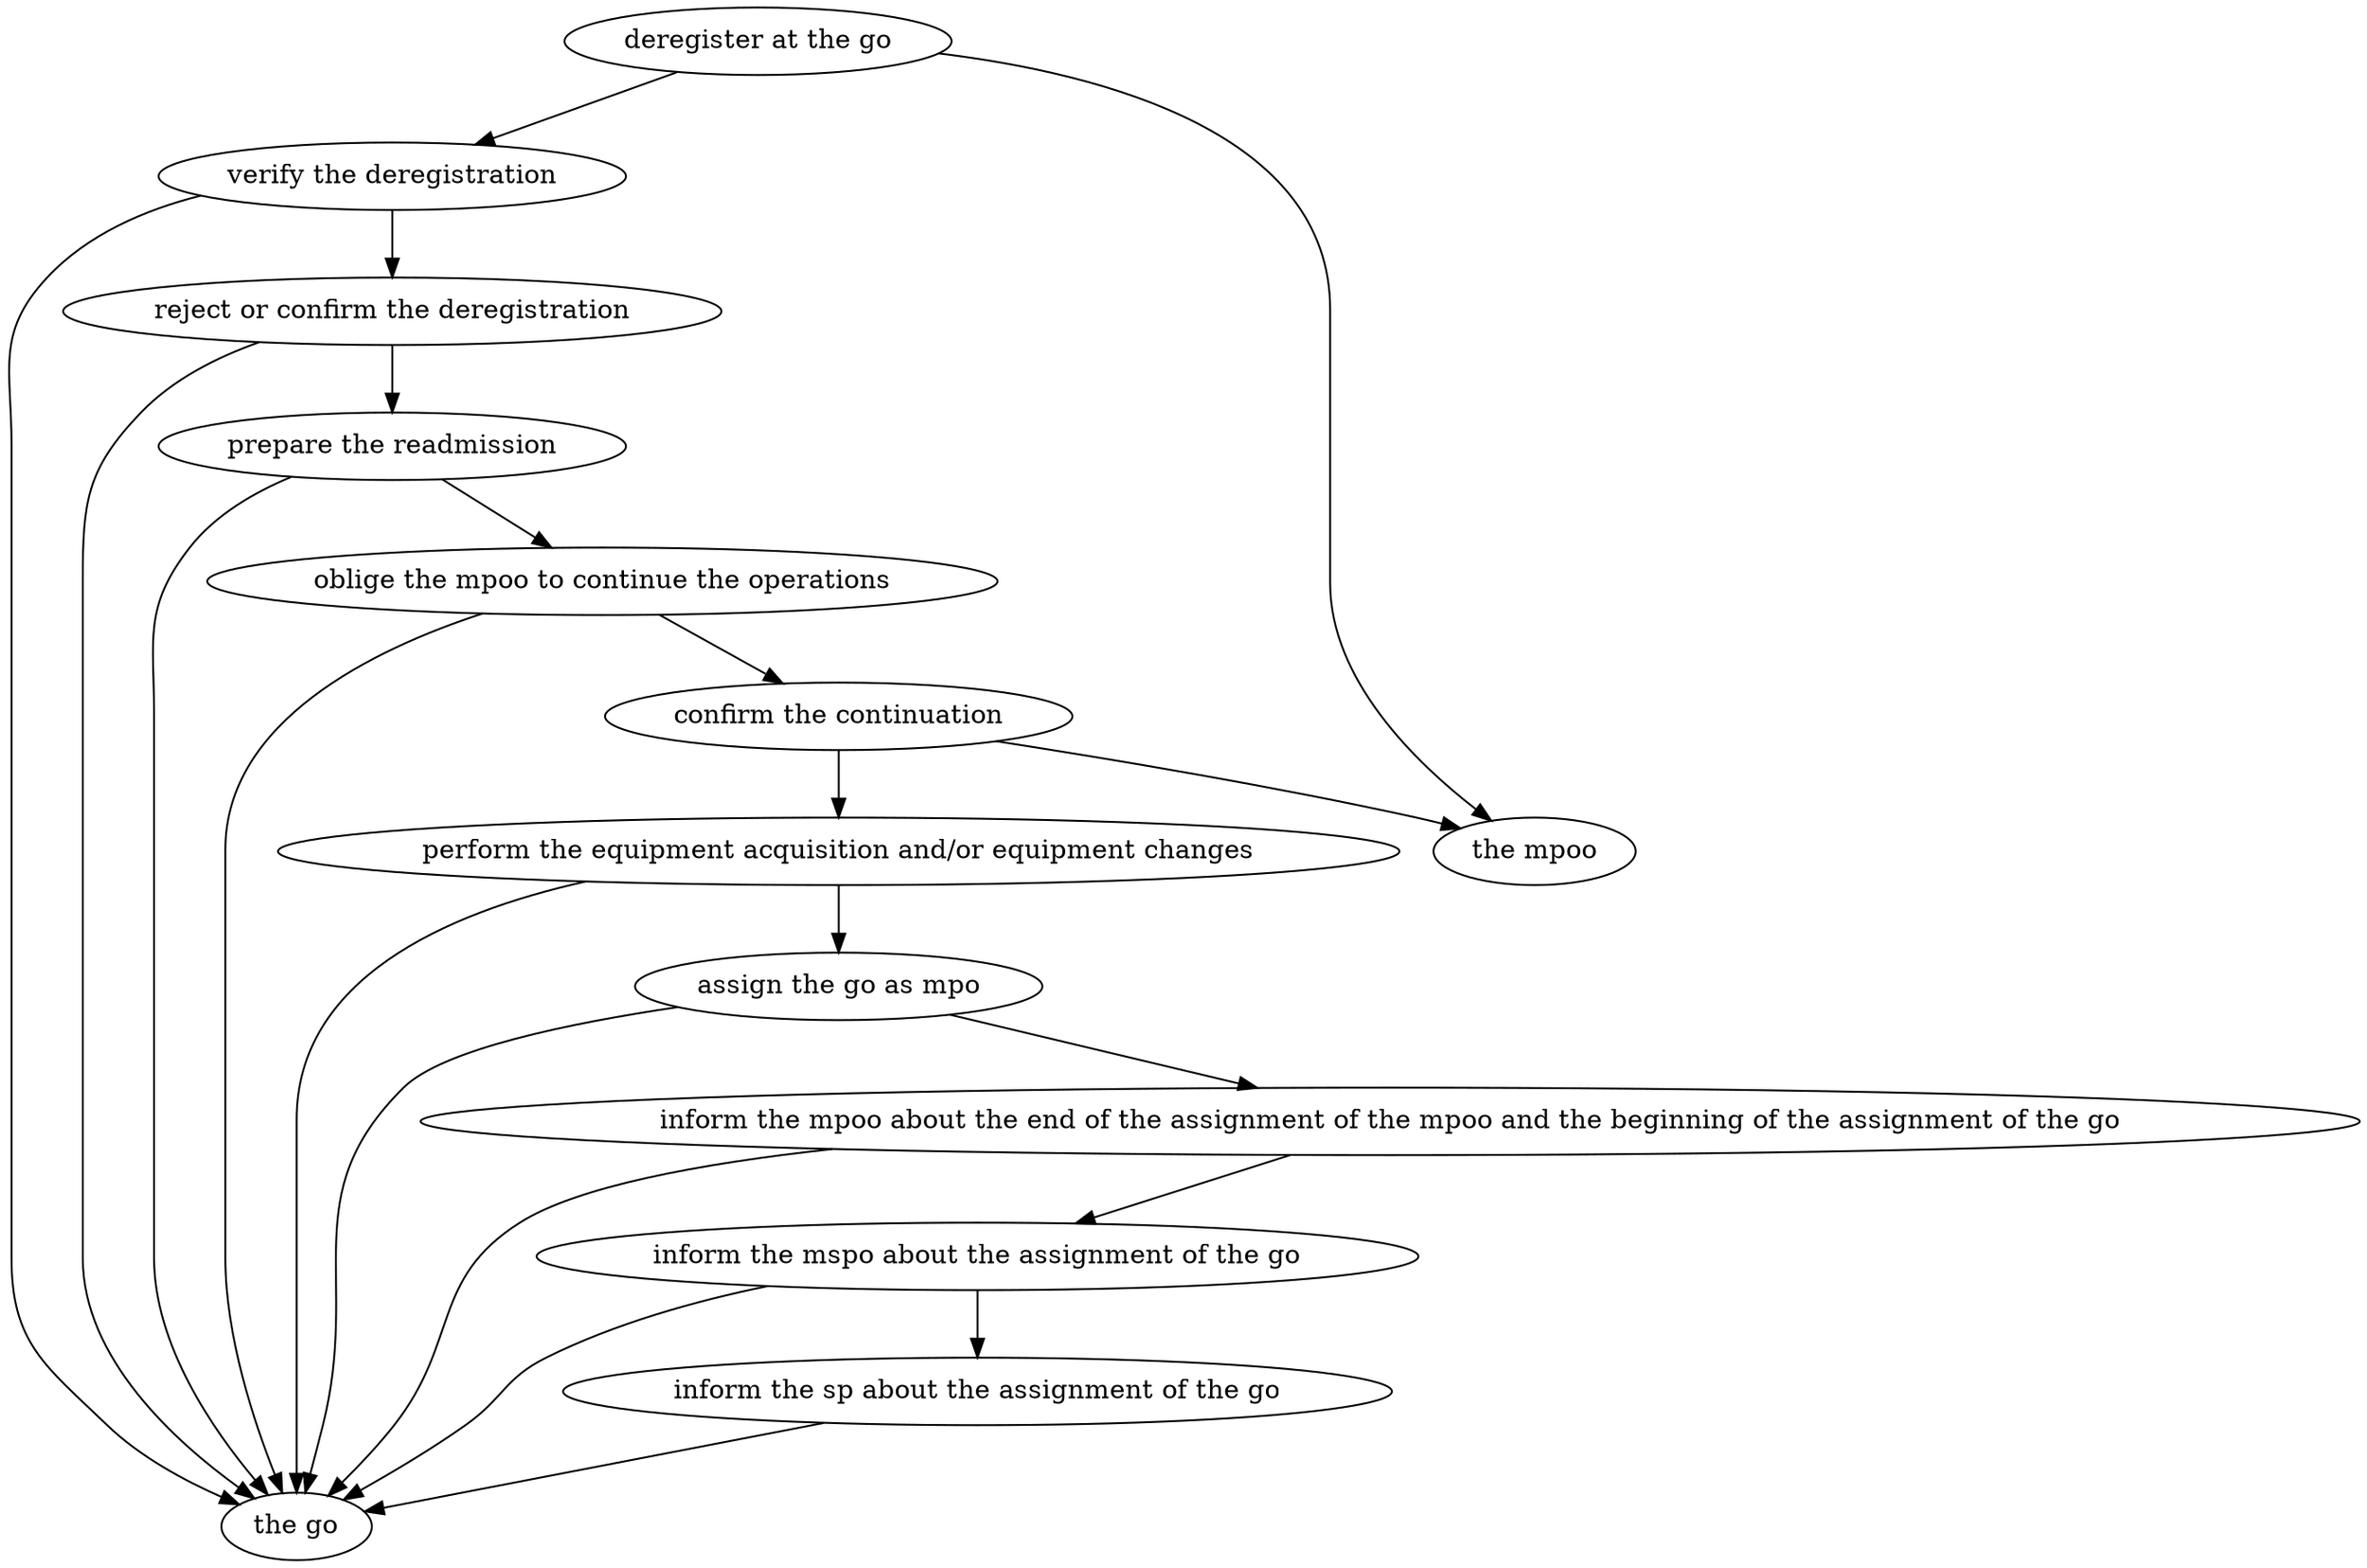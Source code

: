 strict digraph "doc-10.3" {
	graph [name="doc-10.3"];
	"deregister at the go"	[attrs="{'type': 'Activity', 'label': 'deregister at the go'}"];
	"verify the deregistration"	[attrs="{'type': 'Activity', 'label': 'verify the deregistration'}"];
	"deregister at the go" -> "verify the deregistration"	[attrs="{'type': 'flow', 'label': 'flow'}"];
	"the mpoo"	[attrs="{'type': 'Actor', 'label': 'the mpoo'}"];
	"deregister at the go" -> "the mpoo"	[attrs="{'type': 'actor performer', 'label': 'actor performer'}"];
	"reject or confirm the deregistration"	[attrs="{'type': 'Activity', 'label': 'reject or confirm the deregistration'}"];
	"verify the deregistration" -> "reject or confirm the deregistration"	[attrs="{'type': 'flow', 'label': 'flow'}"];
	"the go"	[attrs="{'type': 'Actor', 'label': 'the go'}"];
	"verify the deregistration" -> "the go"	[attrs="{'type': 'actor performer', 'label': 'actor performer'}"];
	"prepare the readmission"	[attrs="{'type': 'Activity', 'label': 'prepare the readmission'}"];
	"reject or confirm the deregistration" -> "prepare the readmission"	[attrs="{'type': 'flow', 'label': 'flow'}"];
	"reject or confirm the deregistration" -> "the go"	[attrs="{'type': 'actor performer', 'label': 'actor performer'}"];
	"oblige the mpoo to continue the operations"	[attrs="{'type': 'Activity', 'label': 'oblige the mpoo to continue the operations'}"];
	"prepare the readmission" -> "oblige the mpoo to continue the operations"	[attrs="{'type': 'flow', 'label': 'flow'}"];
	"prepare the readmission" -> "the go"	[attrs="{'type': 'actor performer', 'label': 'actor performer'}"];
	"confirm the continuation"	[attrs="{'type': 'Activity', 'label': 'confirm the continuation'}"];
	"oblige the mpoo to continue the operations" -> "confirm the continuation"	[attrs="{'type': 'flow', 'label': 'flow'}"];
	"oblige the mpoo to continue the operations" -> "the go"	[attrs="{'type': 'actor performer', 'label': 'actor performer'}"];
	"perform the equipment acquisition and/or equipment changes"	[attrs="{'type': 'Activity', 'label': 'perform the equipment acquisition and/or equipment changes'}"];
	"confirm the continuation" -> "perform the equipment acquisition and/or equipment changes"	[attrs="{'type': 'flow', 'label': 'flow'}"];
	"confirm the continuation" -> "the mpoo"	[attrs="{'type': 'actor performer', 'label': 'actor performer'}"];
	"assign the go as mpo"	[attrs="{'type': 'Activity', 'label': 'assign the go as mpo'}"];
	"perform the equipment acquisition and/or equipment changes" -> "assign the go as mpo"	[attrs="{'type': 'flow', 'label': 'flow'}"];
	"perform the equipment acquisition and/or equipment changes" -> "the go"	[attrs="{'type': 'actor performer', 'label': 'actor performer'}"];
	"inform the mpoo about the end of the assignment of the mpoo and the beginning of the assignment of the go"	[attrs="{'type': 'Activity', 'label': 'inform the mpoo about the end of the assignment of the mpoo and the beginning of the assignment of \
the go'}"];
	"assign the go as mpo" -> "inform the mpoo about the end of the assignment of the mpoo and the beginning of the assignment of the go"	[attrs="{'type': 'flow', 'label': 'flow'}"];
	"assign the go as mpo" -> "the go"	[attrs="{'type': 'actor performer', 'label': 'actor performer'}"];
	"inform the mspo about the assignment of the go"	[attrs="{'type': 'Activity', 'label': 'inform the mspo about the assignment of the go'}"];
	"inform the mpoo about the end of the assignment of the mpoo and the beginning of the assignment of the go" -> "inform the mspo about the assignment of the go"	[attrs="{'type': 'flow', 'label': 'flow'}"];
	"inform the mpoo about the end of the assignment of the mpoo and the beginning of the assignment of the go" -> "the go"	[attrs="{'type': 'actor performer', 'label': 'actor performer'}"];
	"inform the sp about the assignment of the go"	[attrs="{'type': 'Activity', 'label': 'inform the sp about the assignment of the go'}"];
	"inform the mspo about the assignment of the go" -> "inform the sp about the assignment of the go"	[attrs="{'type': 'flow', 'label': 'flow'}"];
	"inform the mspo about the assignment of the go" -> "the go"	[attrs="{'type': 'actor performer', 'label': 'actor performer'}"];
	"inform the sp about the assignment of the go" -> "the go"	[attrs="{'type': 'actor performer', 'label': 'actor performer'}"];
}
